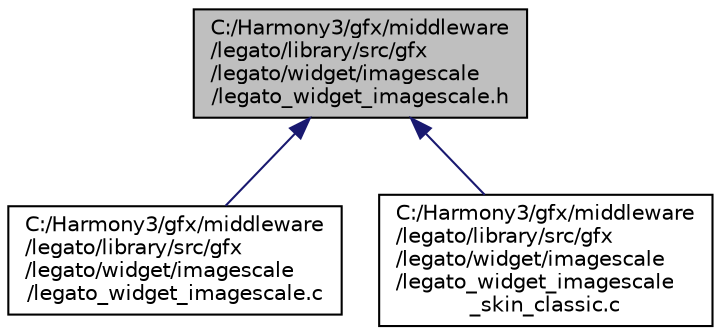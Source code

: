 digraph "C:/Harmony3/gfx/middleware/legato/library/src/gfx/legato/widget/imagescale/legato_widget_imagescale.h"
{
 // LATEX_PDF_SIZE
  edge [fontname="Helvetica",fontsize="10",labelfontname="Helvetica",labelfontsize="10"];
  node [fontname="Helvetica",fontsize="10",shape=record];
  Node1 [label="C:/Harmony3/gfx/middleware\l/legato/library/src/gfx\l/legato/widget/imagescale\l/legato_widget_imagescale.h",height=0.2,width=0.4,color="black", fillcolor="grey75", style="filled", fontcolor="black",tooltip=" "];
  Node1 -> Node2 [dir="back",color="midnightblue",fontsize="10",style="solid",fontname="Helvetica"];
  Node2 [label="C:/Harmony3/gfx/middleware\l/legato/library/src/gfx\l/legato/widget/imagescale\l/legato_widget_imagescale.c",height=0.2,width=0.4,color="black", fillcolor="white", style="filled",URL="$legato__widget__imagescale_8c.html",tooltip=" "];
  Node1 -> Node3 [dir="back",color="midnightblue",fontsize="10",style="solid",fontname="Helvetica"];
  Node3 [label="C:/Harmony3/gfx/middleware\l/legato/library/src/gfx\l/legato/widget/imagescale\l/legato_widget_imagescale\l_skin_classic.c",height=0.2,width=0.4,color="black", fillcolor="white", style="filled",URL="$legato__widget__imagescale__skin__classic_8c.html",tooltip=" "];
}
